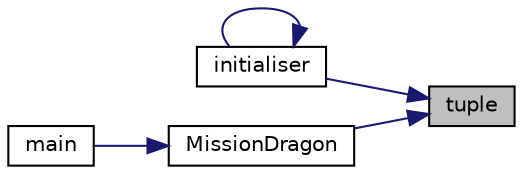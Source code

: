 digraph "tuple"
{
 // LATEX_PDF_SIZE
  edge [fontname="Helvetica",fontsize="10",labelfontname="Helvetica",labelfontsize="10"];
  node [fontname="Helvetica",fontsize="10",shape=record];
  rankdir="RL";
  Node1 [label="tuple",height=0.2,width=0.4,color="black", fillcolor="grey75", style="filled", fontcolor="black",tooltip="Création d'un vecteur à trois coordonnées."];
  Node1 -> Node2 [dir="back",color="midnightblue",fontsize="10",style="solid",fontname="Helvetica"];
  Node2 [label="initialiser",height=0.2,width=0.4,color="black", fillcolor="white", style="filled",URL="$labyrinthe_8h.html#a01c1137f006923127d77b9c7286c0eb6",tooltip="Lit un fichier .txt pour initialiser le labyrinthe."];
  Node2 -> Node2 [dir="back",color="midnightblue",fontsize="10",style="solid",fontname="Helvetica"];
  Node1 -> Node3 [dir="back",color="midnightblue",fontsize="10",style="solid",fontname="Helvetica"];
  Node3 [label="MissionDragon",height=0.2,width=0.4,color="black", fillcolor="white", style="filled",URL="$laby_game_8h.html#aaf229a2ed61a835a28258b1a8e588be5",tooltip="Parcours du labyrinthe par le dragon."];
  Node3 -> Node4 [dir="back",color="midnightblue",fontsize="10",style="solid",fontname="Helvetica"];
  Node4 [label="main",height=0.2,width=0.4,color="black", fillcolor="white", style="filled",URL="$main_8cpp.html#ae66f6b31b5ad750f1fe042a706a4e3d4",tooltip=" "];
}
